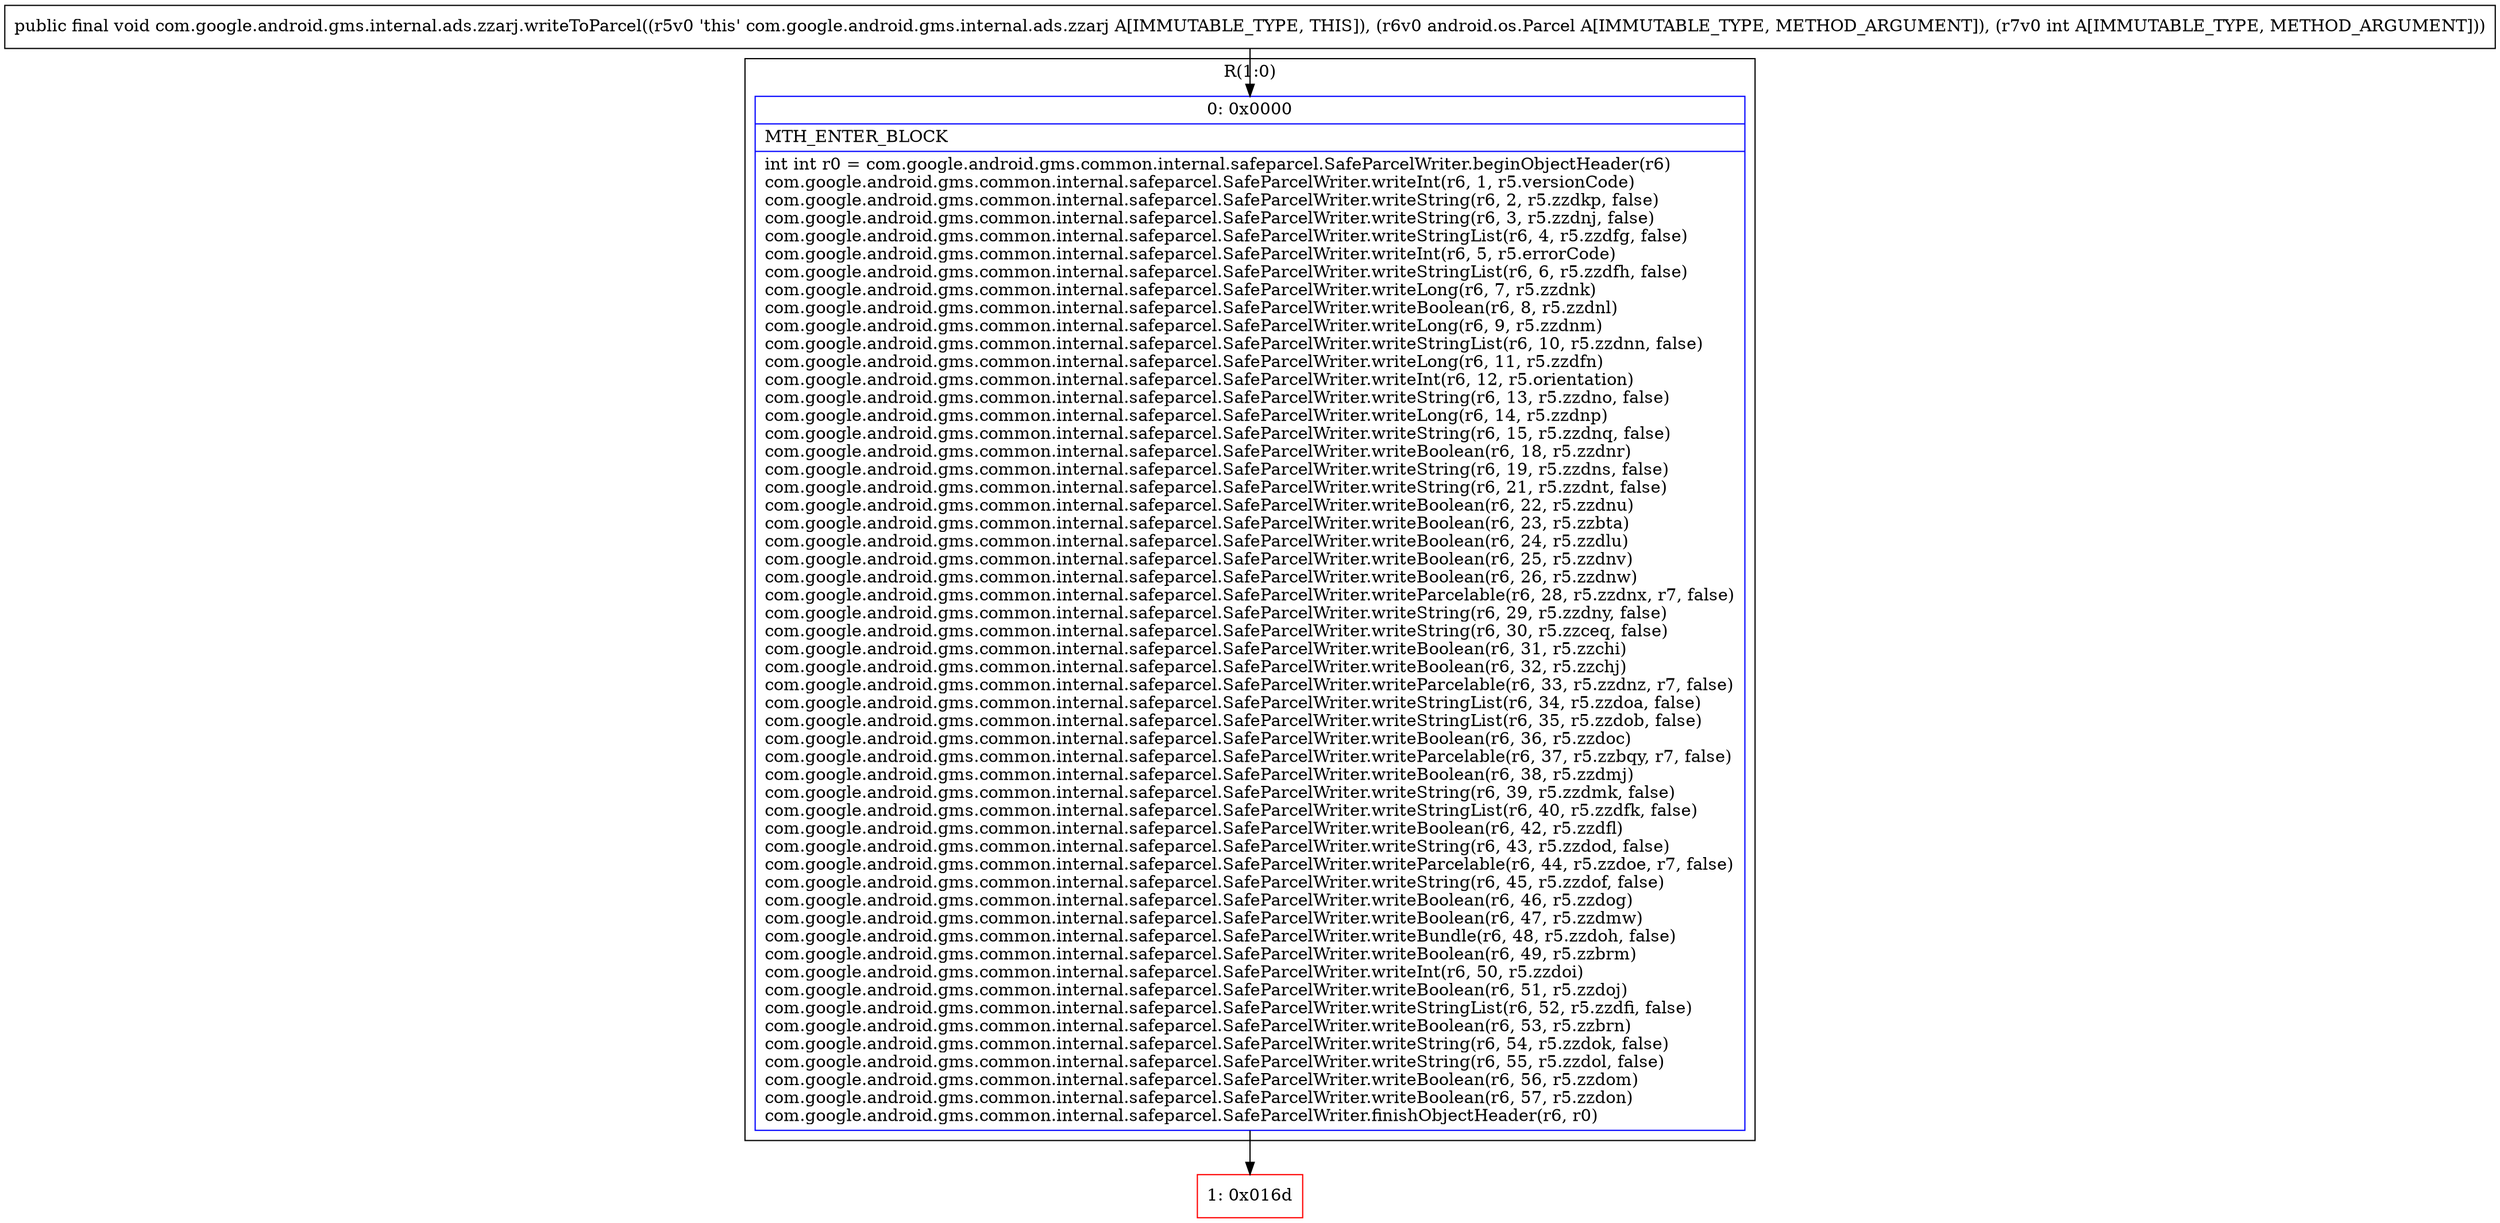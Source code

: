 digraph "CFG forcom.google.android.gms.internal.ads.zzarj.writeToParcel(Landroid\/os\/Parcel;I)V" {
subgraph cluster_Region_1495252030 {
label = "R(1:0)";
node [shape=record,color=blue];
Node_0 [shape=record,label="{0\:\ 0x0000|MTH_ENTER_BLOCK\l|int int r0 = com.google.android.gms.common.internal.safeparcel.SafeParcelWriter.beginObjectHeader(r6)\lcom.google.android.gms.common.internal.safeparcel.SafeParcelWriter.writeInt(r6, 1, r5.versionCode)\lcom.google.android.gms.common.internal.safeparcel.SafeParcelWriter.writeString(r6, 2, r5.zzdkp, false)\lcom.google.android.gms.common.internal.safeparcel.SafeParcelWriter.writeString(r6, 3, r5.zzdnj, false)\lcom.google.android.gms.common.internal.safeparcel.SafeParcelWriter.writeStringList(r6, 4, r5.zzdfg, false)\lcom.google.android.gms.common.internal.safeparcel.SafeParcelWriter.writeInt(r6, 5, r5.errorCode)\lcom.google.android.gms.common.internal.safeparcel.SafeParcelWriter.writeStringList(r6, 6, r5.zzdfh, false)\lcom.google.android.gms.common.internal.safeparcel.SafeParcelWriter.writeLong(r6, 7, r5.zzdnk)\lcom.google.android.gms.common.internal.safeparcel.SafeParcelWriter.writeBoolean(r6, 8, r5.zzdnl)\lcom.google.android.gms.common.internal.safeparcel.SafeParcelWriter.writeLong(r6, 9, r5.zzdnm)\lcom.google.android.gms.common.internal.safeparcel.SafeParcelWriter.writeStringList(r6, 10, r5.zzdnn, false)\lcom.google.android.gms.common.internal.safeparcel.SafeParcelWriter.writeLong(r6, 11, r5.zzdfn)\lcom.google.android.gms.common.internal.safeparcel.SafeParcelWriter.writeInt(r6, 12, r5.orientation)\lcom.google.android.gms.common.internal.safeparcel.SafeParcelWriter.writeString(r6, 13, r5.zzdno, false)\lcom.google.android.gms.common.internal.safeparcel.SafeParcelWriter.writeLong(r6, 14, r5.zzdnp)\lcom.google.android.gms.common.internal.safeparcel.SafeParcelWriter.writeString(r6, 15, r5.zzdnq, false)\lcom.google.android.gms.common.internal.safeparcel.SafeParcelWriter.writeBoolean(r6, 18, r5.zzdnr)\lcom.google.android.gms.common.internal.safeparcel.SafeParcelWriter.writeString(r6, 19, r5.zzdns, false)\lcom.google.android.gms.common.internal.safeparcel.SafeParcelWriter.writeString(r6, 21, r5.zzdnt, false)\lcom.google.android.gms.common.internal.safeparcel.SafeParcelWriter.writeBoolean(r6, 22, r5.zzdnu)\lcom.google.android.gms.common.internal.safeparcel.SafeParcelWriter.writeBoolean(r6, 23, r5.zzbta)\lcom.google.android.gms.common.internal.safeparcel.SafeParcelWriter.writeBoolean(r6, 24, r5.zzdlu)\lcom.google.android.gms.common.internal.safeparcel.SafeParcelWriter.writeBoolean(r6, 25, r5.zzdnv)\lcom.google.android.gms.common.internal.safeparcel.SafeParcelWriter.writeBoolean(r6, 26, r5.zzdnw)\lcom.google.android.gms.common.internal.safeparcel.SafeParcelWriter.writeParcelable(r6, 28, r5.zzdnx, r7, false)\lcom.google.android.gms.common.internal.safeparcel.SafeParcelWriter.writeString(r6, 29, r5.zzdny, false)\lcom.google.android.gms.common.internal.safeparcel.SafeParcelWriter.writeString(r6, 30, r5.zzceq, false)\lcom.google.android.gms.common.internal.safeparcel.SafeParcelWriter.writeBoolean(r6, 31, r5.zzchi)\lcom.google.android.gms.common.internal.safeparcel.SafeParcelWriter.writeBoolean(r6, 32, r5.zzchj)\lcom.google.android.gms.common.internal.safeparcel.SafeParcelWriter.writeParcelable(r6, 33, r5.zzdnz, r7, false)\lcom.google.android.gms.common.internal.safeparcel.SafeParcelWriter.writeStringList(r6, 34, r5.zzdoa, false)\lcom.google.android.gms.common.internal.safeparcel.SafeParcelWriter.writeStringList(r6, 35, r5.zzdob, false)\lcom.google.android.gms.common.internal.safeparcel.SafeParcelWriter.writeBoolean(r6, 36, r5.zzdoc)\lcom.google.android.gms.common.internal.safeparcel.SafeParcelWriter.writeParcelable(r6, 37, r5.zzbqy, r7, false)\lcom.google.android.gms.common.internal.safeparcel.SafeParcelWriter.writeBoolean(r6, 38, r5.zzdmj)\lcom.google.android.gms.common.internal.safeparcel.SafeParcelWriter.writeString(r6, 39, r5.zzdmk, false)\lcom.google.android.gms.common.internal.safeparcel.SafeParcelWriter.writeStringList(r6, 40, r5.zzdfk, false)\lcom.google.android.gms.common.internal.safeparcel.SafeParcelWriter.writeBoolean(r6, 42, r5.zzdfl)\lcom.google.android.gms.common.internal.safeparcel.SafeParcelWriter.writeString(r6, 43, r5.zzdod, false)\lcom.google.android.gms.common.internal.safeparcel.SafeParcelWriter.writeParcelable(r6, 44, r5.zzdoe, r7, false)\lcom.google.android.gms.common.internal.safeparcel.SafeParcelWriter.writeString(r6, 45, r5.zzdof, false)\lcom.google.android.gms.common.internal.safeparcel.SafeParcelWriter.writeBoolean(r6, 46, r5.zzdog)\lcom.google.android.gms.common.internal.safeparcel.SafeParcelWriter.writeBoolean(r6, 47, r5.zzdmw)\lcom.google.android.gms.common.internal.safeparcel.SafeParcelWriter.writeBundle(r6, 48, r5.zzdoh, false)\lcom.google.android.gms.common.internal.safeparcel.SafeParcelWriter.writeBoolean(r6, 49, r5.zzbrm)\lcom.google.android.gms.common.internal.safeparcel.SafeParcelWriter.writeInt(r6, 50, r5.zzdoi)\lcom.google.android.gms.common.internal.safeparcel.SafeParcelWriter.writeBoolean(r6, 51, r5.zzdoj)\lcom.google.android.gms.common.internal.safeparcel.SafeParcelWriter.writeStringList(r6, 52, r5.zzdfi, false)\lcom.google.android.gms.common.internal.safeparcel.SafeParcelWriter.writeBoolean(r6, 53, r5.zzbrn)\lcom.google.android.gms.common.internal.safeparcel.SafeParcelWriter.writeString(r6, 54, r5.zzdok, false)\lcom.google.android.gms.common.internal.safeparcel.SafeParcelWriter.writeString(r6, 55, r5.zzdol, false)\lcom.google.android.gms.common.internal.safeparcel.SafeParcelWriter.writeBoolean(r6, 56, r5.zzdom)\lcom.google.android.gms.common.internal.safeparcel.SafeParcelWriter.writeBoolean(r6, 57, r5.zzdon)\lcom.google.android.gms.common.internal.safeparcel.SafeParcelWriter.finishObjectHeader(r6, r0)\l}"];
}
Node_1 [shape=record,color=red,label="{1\:\ 0x016d}"];
MethodNode[shape=record,label="{public final void com.google.android.gms.internal.ads.zzarj.writeToParcel((r5v0 'this' com.google.android.gms.internal.ads.zzarj A[IMMUTABLE_TYPE, THIS]), (r6v0 android.os.Parcel A[IMMUTABLE_TYPE, METHOD_ARGUMENT]), (r7v0 int A[IMMUTABLE_TYPE, METHOD_ARGUMENT])) }"];
MethodNode -> Node_0;
Node_0 -> Node_1;
}

